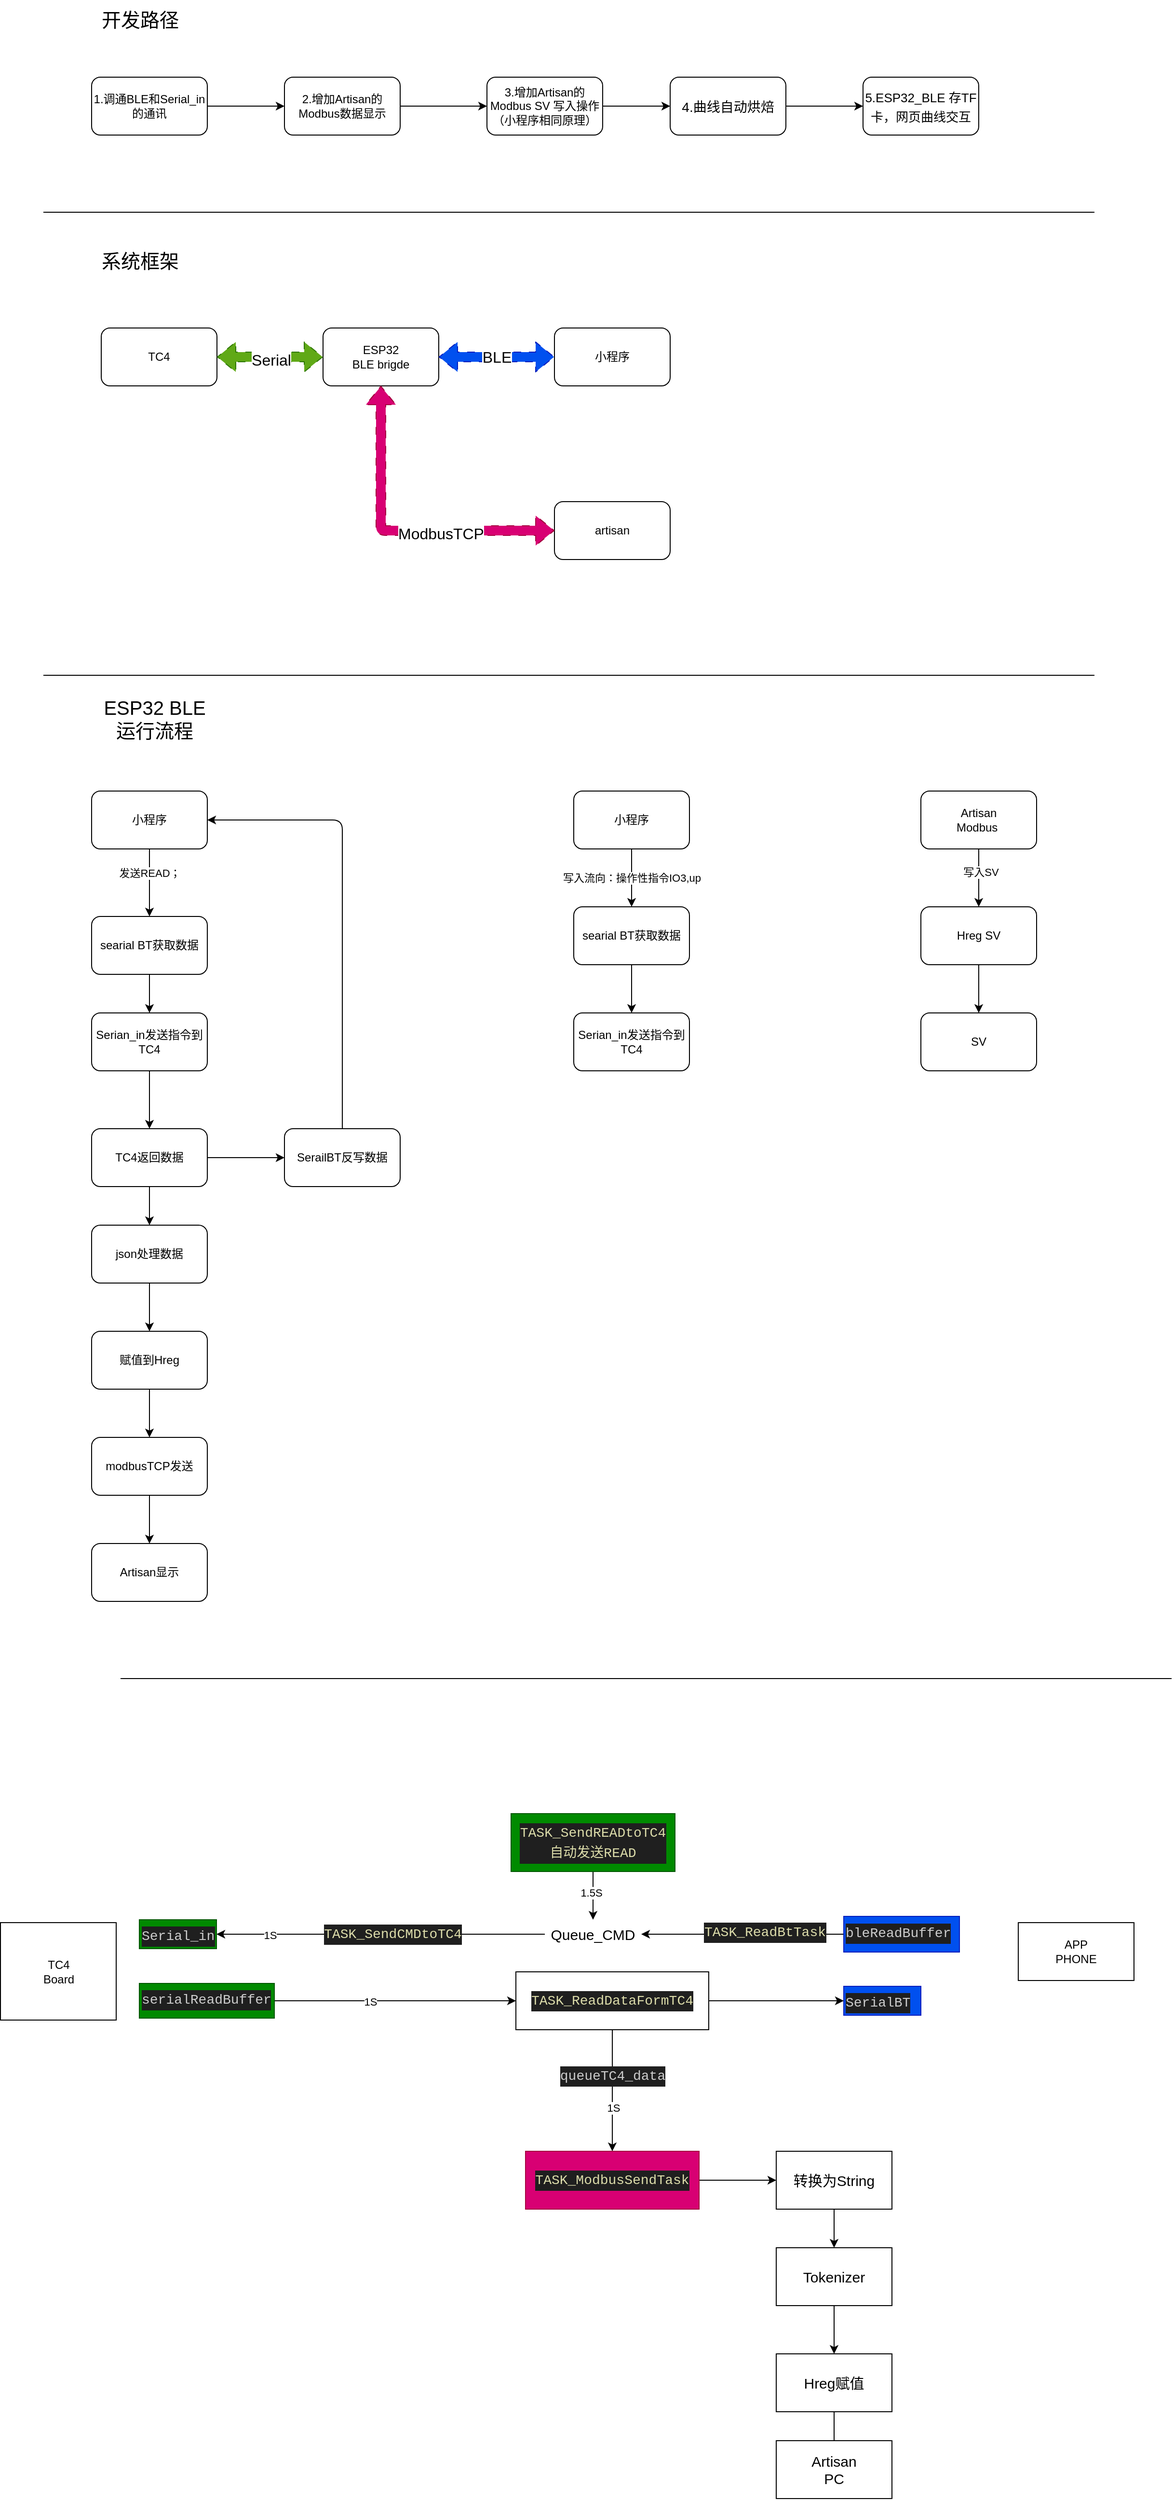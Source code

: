 <mxfile>
    <diagram id="djuoKwj-kMu_pSdnhJvP" name="第 1 页">
        <mxGraphModel dx="1290" dy="2246" grid="1" gridSize="10" guides="1" tooltips="1" connect="1" arrows="1" fold="1" page="1" pageScale="1" pageWidth="827" pageHeight="1169" math="0" shadow="0">
            <root>
                <mxCell id="0"/>
                <mxCell id="1" parent="0"/>
                <mxCell id="2" value="TC4" style="rounded=1;whiteSpace=wrap;html=1;" parent="1" vertex="1">
                    <mxGeometry x="170" y="160" width="120" height="60" as="geometry"/>
                </mxCell>
                <mxCell id="3" value="ESP32&lt;br&gt;BLE brigde" style="whiteSpace=wrap;html=1;rounded=1;" parent="1" vertex="1">
                    <mxGeometry x="400" y="160" width="120" height="60" as="geometry"/>
                </mxCell>
                <mxCell id="4" value="小程序" style="rounded=1;whiteSpace=wrap;html=1;" parent="1" vertex="1">
                    <mxGeometry x="640" y="160" width="120" height="60" as="geometry"/>
                </mxCell>
                <mxCell id="6" value="" style="shape=flexArrow;endArrow=classic;startArrow=classic;html=1;dashed=1;dashPattern=8 8;exitX=1;exitY=0.5;exitDx=0;exitDy=0;fillColor=#60a917;strokeColor=#2D7600;" parent="1" source="2" edge="1">
                    <mxGeometry width="100" height="100" relative="1" as="geometry">
                        <mxPoint x="300" y="290" as="sourcePoint"/>
                        <mxPoint x="400" y="190" as="targetPoint"/>
                    </mxGeometry>
                </mxCell>
                <mxCell id="57" value="&lt;font style=&quot;font-size: 16px;&quot;&gt;Serial&lt;/font&gt;" style="edgeLabel;html=1;align=center;verticalAlign=middle;resizable=0;points=[];fontSize=20;" parent="6" vertex="1" connectable="0">
                    <mxGeometry x="0.018" y="-1" relative="1" as="geometry">
                        <mxPoint as="offset"/>
                    </mxGeometry>
                </mxCell>
                <mxCell id="7" value="&lt;font style=&quot;font-size: 16px;&quot;&gt;BLE&lt;/font&gt;" style="shape=flexArrow;endArrow=classic;startArrow=classic;html=1;dashed=1;dashPattern=8 8;exitX=1;exitY=0.5;exitDx=0;exitDy=0;fillColor=#0050ef;strokeColor=#001DBC;" parent="1" source="3" edge="1">
                    <mxGeometry width="100" height="100" relative="1" as="geometry">
                        <mxPoint x="540" y="290" as="sourcePoint"/>
                        <mxPoint x="640" y="190" as="targetPoint"/>
                        <Array as="points"/>
                    </mxGeometry>
                </mxCell>
                <mxCell id="8" value="artisan" style="rounded=1;whiteSpace=wrap;html=1;" parent="1" vertex="1">
                    <mxGeometry x="640" y="340" width="120" height="60" as="geometry"/>
                </mxCell>
                <mxCell id="9" value="" style="shape=flexArrow;endArrow=classic;startArrow=classic;html=1;dashed=1;dashPattern=8 8;exitX=0;exitY=0.5;exitDx=0;exitDy=0;entryX=0.5;entryY=1;entryDx=0;entryDy=0;fillColor=#d80073;strokeColor=#A50040;" parent="1" source="8" target="3" edge="1">
                    <mxGeometry width="100" height="100" relative="1" as="geometry">
                        <mxPoint x="310" y="460" as="sourcePoint"/>
                        <mxPoint x="410" y="360" as="targetPoint"/>
                        <Array as="points">
                            <mxPoint x="460" y="370"/>
                        </Array>
                    </mxGeometry>
                </mxCell>
                <mxCell id="56" value="&lt;font style=&quot;font-size: 16px;&quot;&gt;ModbusTCP&lt;/font&gt;" style="edgeLabel;html=1;align=center;verticalAlign=middle;resizable=0;points=[];fontSize=20;" parent="9" vertex="1" connectable="0">
                    <mxGeometry x="-0.285" y="1" relative="1" as="geometry">
                        <mxPoint as="offset"/>
                    </mxGeometry>
                </mxCell>
                <mxCell id="10" value="小程序" style="rounded=1;whiteSpace=wrap;html=1;" parent="1" vertex="1">
                    <mxGeometry x="160" y="640" width="120" height="60" as="geometry"/>
                </mxCell>
                <mxCell id="11" value="searial BT获取数据" style="whiteSpace=wrap;html=1;rounded=1;" parent="1" vertex="1">
                    <mxGeometry x="160" y="770" width="120" height="60" as="geometry"/>
                </mxCell>
                <mxCell id="12" value="" style="endArrow=classic;html=1;exitX=0.5;exitY=1;exitDx=0;exitDy=0;entryX=0.5;entryY=0;entryDx=0;entryDy=0;" parent="1" source="10" target="11" edge="1">
                    <mxGeometry width="50" height="50" relative="1" as="geometry">
                        <mxPoint x="280" y="800" as="sourcePoint"/>
                        <mxPoint x="330" y="750" as="targetPoint"/>
                    </mxGeometry>
                </mxCell>
                <mxCell id="13" value="发送READ；" style="edgeLabel;html=1;align=center;verticalAlign=middle;resizable=0;points=[];" parent="12" vertex="1" connectable="0">
                    <mxGeometry x="-0.3" relative="1" as="geometry">
                        <mxPoint as="offset"/>
                    </mxGeometry>
                </mxCell>
                <mxCell id="17" value="" style="edgeStyle=none;html=1;" parent="1" source="14" target="16" edge="1">
                    <mxGeometry relative="1" as="geometry"/>
                </mxCell>
                <mxCell id="25" value="" style="edgeStyle=none;html=1;" parent="1" source="14" target="24" edge="1">
                    <mxGeometry relative="1" as="geometry"/>
                </mxCell>
                <mxCell id="14" value="TC4返回数据" style="whiteSpace=wrap;html=1;rounded=1;" parent="1" vertex="1">
                    <mxGeometry x="160" y="990" width="120" height="60" as="geometry"/>
                </mxCell>
                <mxCell id="15" value="" style="endArrow=classic;html=1;exitX=0.5;exitY=1;exitDx=0;exitDy=0;entryX=0.5;entryY=0;entryDx=0;entryDy=0;" parent="1" source="11" target="26" edge="1">
                    <mxGeometry width="50" height="50" relative="1" as="geometry">
                        <mxPoint x="280" y="800" as="sourcePoint"/>
                        <mxPoint x="330" y="750" as="targetPoint"/>
                    </mxGeometry>
                </mxCell>
                <mxCell id="19" value="" style="edgeStyle=none;html=1;" parent="1" source="16" target="18" edge="1">
                    <mxGeometry relative="1" as="geometry"/>
                </mxCell>
                <mxCell id="16" value="json处理数据" style="whiteSpace=wrap;html=1;rounded=1;" parent="1" vertex="1">
                    <mxGeometry x="160" y="1090" width="120" height="60" as="geometry"/>
                </mxCell>
                <mxCell id="21" value="" style="edgeStyle=none;html=1;" parent="1" source="18" target="20" edge="1">
                    <mxGeometry relative="1" as="geometry"/>
                </mxCell>
                <mxCell id="18" value="赋值到Hreg" style="whiteSpace=wrap;html=1;rounded=1;" parent="1" vertex="1">
                    <mxGeometry x="160" y="1200" width="120" height="60" as="geometry"/>
                </mxCell>
                <mxCell id="23" value="" style="edgeStyle=none;html=1;" parent="1" source="20" target="22" edge="1">
                    <mxGeometry relative="1" as="geometry"/>
                </mxCell>
                <mxCell id="20" value="modbusTCP发送" style="whiteSpace=wrap;html=1;rounded=1;" parent="1" vertex="1">
                    <mxGeometry x="160" y="1310" width="120" height="60" as="geometry"/>
                </mxCell>
                <mxCell id="22" value="Artisan显示" style="whiteSpace=wrap;html=1;rounded=1;" parent="1" vertex="1">
                    <mxGeometry x="160" y="1420" width="120" height="60" as="geometry"/>
                </mxCell>
                <mxCell id="24" value="SerailBT反写数据" style="whiteSpace=wrap;html=1;rounded=1;" parent="1" vertex="1">
                    <mxGeometry x="360" y="990" width="120" height="60" as="geometry"/>
                </mxCell>
                <mxCell id="26" value="Serian_in发送指令到TC4" style="rounded=1;whiteSpace=wrap;html=1;" parent="1" vertex="1">
                    <mxGeometry x="160" y="870" width="120" height="60" as="geometry"/>
                </mxCell>
                <mxCell id="27" value="" style="endArrow=classic;html=1;entryX=0.5;entryY=0;entryDx=0;entryDy=0;exitX=0.5;exitY=1;exitDx=0;exitDy=0;" parent="1" source="26" target="14" edge="1">
                    <mxGeometry width="50" height="50" relative="1" as="geometry">
                        <mxPoint x="390" y="1040" as="sourcePoint"/>
                        <mxPoint x="440" y="990" as="targetPoint"/>
                    </mxGeometry>
                </mxCell>
                <mxCell id="28" value="" style="endArrow=classic;html=1;exitX=0.5;exitY=0;exitDx=0;exitDy=0;entryX=1;entryY=0.5;entryDx=0;entryDy=0;" parent="1" source="24" target="10" edge="1">
                    <mxGeometry width="50" height="50" relative="1" as="geometry">
                        <mxPoint x="390" y="1110" as="sourcePoint"/>
                        <mxPoint x="440" y="1060" as="targetPoint"/>
                        <Array as="points">
                            <mxPoint x="420" y="670"/>
                        </Array>
                    </mxGeometry>
                </mxCell>
                <mxCell id="29" value="小程序" style="rounded=1;whiteSpace=wrap;html=1;" parent="1" vertex="1">
                    <mxGeometry x="660" y="640" width="120" height="60" as="geometry"/>
                </mxCell>
                <mxCell id="43" value="写入流向：操作性指令IO3,up" style="edgeStyle=none;html=1;exitX=0.5;exitY=1;exitDx=0;exitDy=0;entryX=0.5;entryY=0;entryDx=0;entryDy=0;" parent="1" source="29" target="33" edge="1">
                    <mxGeometry relative="1" as="geometry">
                        <mxPoint x="840" y="730" as="targetPoint"/>
                    </mxGeometry>
                </mxCell>
                <mxCell id="33" value="searial BT获取数据" style="whiteSpace=wrap;html=1;rounded=1;" parent="1" vertex="1">
                    <mxGeometry x="660" y="760" width="120" height="60" as="geometry"/>
                </mxCell>
                <mxCell id="34" value="Serian_in发送指令到TC4" style="rounded=1;whiteSpace=wrap;html=1;" parent="1" vertex="1">
                    <mxGeometry x="660" y="870" width="120" height="60" as="geometry"/>
                </mxCell>
                <mxCell id="35" value="" style="endArrow=classic;html=1;exitX=0.5;exitY=1;exitDx=0;exitDy=0;" parent="1" source="33" target="34" edge="1">
                    <mxGeometry width="50" height="50" relative="1" as="geometry">
                        <mxPoint x="530" y="1140" as="sourcePoint"/>
                        <mxPoint x="580" y="1090" as="targetPoint"/>
                    </mxGeometry>
                </mxCell>
                <mxCell id="40" value="" style="edgeStyle=none;html=1;" parent="1" source="38" target="39" edge="1">
                    <mxGeometry relative="1" as="geometry"/>
                </mxCell>
                <mxCell id="44" value="写入SV" style="edgeLabel;html=1;align=center;verticalAlign=middle;resizable=0;points=[];" parent="40" vertex="1" connectable="0">
                    <mxGeometry x="-0.2" y="2" relative="1" as="geometry">
                        <mxPoint as="offset"/>
                    </mxGeometry>
                </mxCell>
                <mxCell id="38" value="Artisan&lt;br&gt;Modbus&amp;nbsp;" style="whiteSpace=wrap;html=1;rounded=1;" parent="1" vertex="1">
                    <mxGeometry x="1020" y="640" width="120" height="60" as="geometry"/>
                </mxCell>
                <mxCell id="42" value="" style="edgeStyle=none;html=1;" parent="1" source="39" target="41" edge="1">
                    <mxGeometry relative="1" as="geometry"/>
                </mxCell>
                <mxCell id="39" value="Hreg SV" style="whiteSpace=wrap;html=1;rounded=1;" parent="1" vertex="1">
                    <mxGeometry x="1020" y="760" width="120" height="60" as="geometry"/>
                </mxCell>
                <mxCell id="41" value="SV" style="whiteSpace=wrap;html=1;rounded=1;" parent="1" vertex="1">
                    <mxGeometry x="1020" y="870" width="120" height="60" as="geometry"/>
                </mxCell>
                <mxCell id="47" value="" style="edgeStyle=none;html=1;" parent="1" source="45" target="46" edge="1">
                    <mxGeometry relative="1" as="geometry"/>
                </mxCell>
                <mxCell id="45" value="1.调通BLE和Serial_in的通讯" style="rounded=1;whiteSpace=wrap;html=1;" parent="1" vertex="1">
                    <mxGeometry x="160" y="-100" width="120" height="60" as="geometry"/>
                </mxCell>
                <mxCell id="46" value="2.增加Artisan的Modbus数据显示" style="whiteSpace=wrap;html=1;rounded=1;" parent="1" vertex="1">
                    <mxGeometry x="360" y="-100" width="120" height="60" as="geometry"/>
                </mxCell>
                <mxCell id="49" value="" style="endArrow=none;html=1;" parent="1" edge="1">
                    <mxGeometry width="50" height="50" relative="1" as="geometry">
                        <mxPoint x="110" y="40" as="sourcePoint"/>
                        <mxPoint x="1200" y="40" as="targetPoint"/>
                    </mxGeometry>
                </mxCell>
                <mxCell id="50" value="3.增加Artisan的Modbus SV 写入操作（小程序相同原理）" style="whiteSpace=wrap;html=1;rounded=1;" parent="1" vertex="1">
                    <mxGeometry x="570" y="-100" width="120" height="60" as="geometry"/>
                </mxCell>
                <mxCell id="51" value="" style="endArrow=classic;html=1;exitX=1;exitY=0.5;exitDx=0;exitDy=0;entryX=0;entryY=0.5;entryDx=0;entryDy=0;" parent="1" source="46" target="50" edge="1">
                    <mxGeometry width="50" height="50" relative="1" as="geometry">
                        <mxPoint x="680" y="140" as="sourcePoint"/>
                        <mxPoint x="730" y="90" as="targetPoint"/>
                    </mxGeometry>
                </mxCell>
                <mxCell id="52" value="" style="endArrow=none;html=1;" parent="1" edge="1">
                    <mxGeometry width="50" height="50" relative="1" as="geometry">
                        <mxPoint x="110" y="520" as="sourcePoint"/>
                        <mxPoint x="1200" y="520" as="targetPoint"/>
                    </mxGeometry>
                </mxCell>
                <mxCell id="53" value="&lt;font style=&quot;font-size: 20px;&quot;&gt;开发路径&lt;/font&gt;" style="text;html=1;align=center;verticalAlign=middle;resizable=0;points=[];autosize=1;strokeColor=none;fillColor=none;" parent="1" vertex="1">
                    <mxGeometry x="160" y="-180" width="100" height="40" as="geometry"/>
                </mxCell>
                <mxCell id="54" value="&lt;font style=&quot;font-size: 20px;&quot;&gt;系统框架&lt;/font&gt;" style="text;html=1;align=center;verticalAlign=middle;resizable=0;points=[];autosize=1;strokeColor=none;fillColor=none;" parent="1" vertex="1">
                    <mxGeometry x="160" y="70" width="100" height="40" as="geometry"/>
                </mxCell>
                <mxCell id="55" value="&lt;span style=&quot;font-size: 20px;&quot;&gt;ESP32 BLE&lt;br&gt;运行流程&lt;/span&gt;" style="text;html=1;align=center;verticalAlign=middle;resizable=0;points=[];autosize=1;strokeColor=none;fillColor=none;" parent="1" vertex="1">
                    <mxGeometry x="160" y="535" width="130" height="60" as="geometry"/>
                </mxCell>
                <mxCell id="61" value="" style="edgeStyle=none;html=1;fontSize=16;" parent="1" source="58" target="60" edge="1">
                    <mxGeometry relative="1" as="geometry"/>
                </mxCell>
                <mxCell id="58" value="&lt;font style=&quot;font-size: 14px;&quot;&gt;4.曲线自动烘焙&lt;/font&gt;" style="whiteSpace=wrap;html=1;rounded=1;fontSize=16;" parent="1" vertex="1">
                    <mxGeometry x="760" y="-100" width="120" height="60" as="geometry"/>
                </mxCell>
                <mxCell id="59" value="" style="endArrow=classic;html=1;fontSize=16;exitX=1;exitY=0.5;exitDx=0;exitDy=0;entryX=0;entryY=0.5;entryDx=0;entryDy=0;" parent="1" source="50" target="58" edge="1">
                    <mxGeometry width="50" height="50" relative="1" as="geometry">
                        <mxPoint x="630" y="120" as="sourcePoint"/>
                        <mxPoint x="680" y="70" as="targetPoint"/>
                    </mxGeometry>
                </mxCell>
                <mxCell id="60" value="&lt;font style=&quot;font-size: 13px;&quot;&gt;5.ESP32_BLE 存TF卡，网页曲线交互&lt;/font&gt;" style="whiteSpace=wrap;html=1;fontSize=16;rounded=1;" parent="1" vertex="1">
                    <mxGeometry x="960" y="-100" width="120" height="60" as="geometry"/>
                </mxCell>
                <mxCell id="96" style="edgeStyle=none;html=1;exitX=1;exitY=0.5;exitDx=0;exitDy=0;entryX=0;entryY=0.5;entryDx=0;entryDy=0;" parent="1" source="64" target="95" edge="1">
                    <mxGeometry relative="1" as="geometry"/>
                </mxCell>
                <mxCell id="109" value="1S" style="edgeLabel;html=1;align=center;verticalAlign=middle;resizable=0;points=[];" vertex="1" connectable="0" parent="96">
                    <mxGeometry x="-0.214" y="-1" relative="1" as="geometry">
                        <mxPoint x="1" as="offset"/>
                    </mxGeometry>
                </mxCell>
                <mxCell id="64" value="&lt;meta charset=&quot;utf-8&quot;&gt;&lt;div style=&quot;color: rgb(204, 204, 204); background-color: rgb(31, 31, 31); font-family: Menlo, Menlo, Menlo, Menlo, Monaco, &amp;quot;Courier New&amp;quot;, monospace; font-weight: normal; font-size: 14px; line-height: 21px;&quot;&gt;&lt;div&gt;&lt;span style=&quot;color: #cccccc;&quot;&gt;serialReadBuffer&lt;/span&gt;&lt;/div&gt;&lt;/div&gt;" style="text;whiteSpace=wrap;html=1;fillColor=#008a00;fontColor=#ffffff;strokeColor=#005700;" parent="1" vertex="1">
                    <mxGeometry x="209.5" y="1876" width="140" height="36" as="geometry"/>
                </mxCell>
                <mxCell id="66" value="&lt;div style=&quot;color: rgb(204, 204, 204); background-color: rgb(31, 31, 31); font-family: Menlo, Menlo, Menlo, Menlo, Monaco, &amp;quot;Courier New&amp;quot;, monospace; font-weight: normal; font-size: 14px; line-height: 21px;&quot;&gt;&lt;div&gt;&lt;span style=&quot;color: #cccccc;&quot;&gt;SerialBT&lt;/span&gt;&lt;/div&gt;&lt;/div&gt;" style="text;whiteSpace=wrap;html=1;fillColor=#0050ef;fontColor=#ffffff;strokeColor=#001DBC;" parent="1" vertex="1">
                    <mxGeometry x="940" y="1879" width="80" height="30" as="geometry"/>
                </mxCell>
                <mxCell id="72" value="&lt;div style=&quot;color: rgb(204, 204, 204); background-color: rgb(31, 31, 31); font-family: Menlo, Menlo, Menlo, Menlo, Monaco, &amp;quot;Courier New&amp;quot;, monospace; font-size: 14px; line-height: 21px;&quot;&gt;&lt;br&gt;&lt;/div&gt;" style="edgeStyle=none;html=1;exitX=0;exitY=0.5;exitDx=0;exitDy=0;entryX=1;entryY=0.5;entryDx=0;entryDy=0;fontSize=15;" parent="1" source="68" target="71" edge="1">
                    <mxGeometry relative="1" as="geometry"/>
                </mxCell>
                <mxCell id="102" value="&lt;div style=&quot;color: rgb(204, 204, 204); background-color: rgb(31, 31, 31); font-family: Menlo, Menlo, Menlo, Menlo, Monaco, &amp;quot;Courier New&amp;quot;, monospace; font-size: 14px; line-height: 21px;&quot;&gt;&lt;span style=&quot;color: #dcdcaa;&quot;&gt;TASK_SendCMDtoTC4&lt;/span&gt;&lt;/div&gt;" style="edgeLabel;html=1;align=center;verticalAlign=middle;resizable=0;points=[];" vertex="1" connectable="0" parent="72">
                    <mxGeometry x="-0.071" relative="1" as="geometry">
                        <mxPoint as="offset"/>
                    </mxGeometry>
                </mxCell>
                <mxCell id="108" value="1S" style="edgeLabel;html=1;align=center;verticalAlign=middle;resizable=0;points=[];" vertex="1" connectable="0" parent="72">
                    <mxGeometry x="0.674" y="1" relative="1" as="geometry">
                        <mxPoint as="offset"/>
                    </mxGeometry>
                </mxCell>
                <mxCell id="68" value="&lt;font style=&quot;font-size: 15px;&quot;&gt;Queue_CMD&lt;br&gt;&lt;/font&gt;" style="text;strokeColor=none;align=center;fillColor=none;html=1;verticalAlign=middle;whiteSpace=wrap;rounded=0;" parent="1" vertex="1">
                    <mxGeometry x="630" y="1810" width="100" height="30" as="geometry"/>
                </mxCell>
                <mxCell id="70" style="edgeStyle=none;html=1;entryX=1;entryY=0.5;entryDx=0;entryDy=0;fontSize=15;exitX=0;exitY=0.5;exitDx=0;exitDy=0;" parent="1" source="69" target="68" edge="1">
                    <mxGeometry relative="1" as="geometry">
                        <mxPoint x="845" y="1825" as="sourcePoint"/>
                    </mxGeometry>
                </mxCell>
                <mxCell id="90" value="&lt;div style=&quot;color: rgb(204, 204, 204); background-color: rgb(31, 31, 31); font-family: Menlo, Menlo, Menlo, Menlo, Monaco, &amp;quot;Courier New&amp;quot;, monospace; font-size: 14px; line-height: 21px;&quot;&gt;&lt;span style=&quot;color: #dcdcaa;&quot;&gt;TASK_ReadBtTask&lt;/span&gt;&lt;/div&gt;" style="edgeLabel;html=1;align=center;verticalAlign=middle;resizable=0;points=[];" parent="70" vertex="1" connectable="0">
                    <mxGeometry x="-0.214" y="-2" relative="1" as="geometry">
                        <mxPoint as="offset"/>
                    </mxGeometry>
                </mxCell>
                <mxCell id="69" value="&lt;div style=&quot;color: rgb(204, 204, 204); background-color: rgb(31, 31, 31); font-family: Menlo, Menlo, Menlo, Menlo, Monaco, &amp;quot;Courier New&amp;quot;, monospace; font-weight: normal; font-size: 14px; line-height: 21px;&quot;&gt;&lt;div style=&quot;line-height: 21px;&quot;&gt;bleReadBuffer&lt;/div&gt;&lt;/div&gt;" style="text;whiteSpace=wrap;html=1;fontSize=15;fillColor=#0050ef;fontColor=#ffffff;strokeColor=#001DBC;" parent="1" vertex="1">
                    <mxGeometry x="940" y="1806.5" width="120" height="37" as="geometry"/>
                </mxCell>
                <mxCell id="71" value="&lt;div style=&quot;color: rgb(204, 204, 204); background-color: rgb(31, 31, 31); font-family: Menlo, Menlo, Menlo, Menlo, Monaco, &amp;quot;Courier New&amp;quot;, monospace; font-weight: normal; font-size: 14px; line-height: 21px;&quot;&gt;&lt;div&gt;&lt;span style=&quot;color: #cccccc;&quot;&gt;Serial_in&lt;/span&gt;&lt;/div&gt;&lt;/div&gt;" style="text;whiteSpace=wrap;html=1;fillColor=#008a00;fontColor=#ffffff;strokeColor=#005700;" parent="1" vertex="1">
                    <mxGeometry x="209.5" y="1810" width="80" height="30" as="geometry"/>
                </mxCell>
                <mxCell id="80" style="edgeStyle=none;html=1;exitX=0.5;exitY=1;exitDx=0;exitDy=0;entryX=0.5;entryY=0;entryDx=0;entryDy=0;fontSize=15;" parent="1" source="76" target="78" edge="1">
                    <mxGeometry relative="1" as="geometry"/>
                </mxCell>
                <mxCell id="76" value="转换为String" style="whiteSpace=wrap;html=1;fontSize=15;" parent="1" vertex="1">
                    <mxGeometry x="870" y="2050" width="120" height="60" as="geometry"/>
                </mxCell>
                <mxCell id="82" value="" style="edgeStyle=none;html=1;fontSize=15;" parent="1" source="78" target="81" edge="1">
                    <mxGeometry relative="1" as="geometry"/>
                </mxCell>
                <mxCell id="78" value="Tokenizer" style="whiteSpace=wrap;html=1;fontSize=15;" parent="1" vertex="1">
                    <mxGeometry x="870" y="2150" width="120" height="60" as="geometry"/>
                </mxCell>
                <mxCell id="79" value="" style="endArrow=none;html=1;" parent="1" edge="1">
                    <mxGeometry width="50" height="50" relative="1" as="geometry">
                        <mxPoint x="190" y="1560" as="sourcePoint"/>
                        <mxPoint x="1280" y="1560" as="targetPoint"/>
                        <Array as="points">
                            <mxPoint x="730" y="1560"/>
                        </Array>
                    </mxGeometry>
                </mxCell>
                <mxCell id="104" value="" style="edgeStyle=none;html=1;" edge="1" parent="1" source="81">
                    <mxGeometry relative="1" as="geometry">
                        <mxPoint x="930" y="2360" as="targetPoint"/>
                    </mxGeometry>
                </mxCell>
                <mxCell id="81" value="Hreg赋值" style="whiteSpace=wrap;html=1;fontSize=15;" parent="1" vertex="1">
                    <mxGeometry x="870" y="2260" width="120" height="60" as="geometry"/>
                </mxCell>
                <mxCell id="86" style="edgeStyle=none;html=1;exitX=0.5;exitY=1;exitDx=0;exitDy=0;entryX=0.5;entryY=0;entryDx=0;entryDy=0;" parent="1" source="85" target="68" edge="1">
                    <mxGeometry relative="1" as="geometry"/>
                </mxCell>
                <mxCell id="107" value="1.5S" style="edgeLabel;html=1;align=center;verticalAlign=middle;resizable=0;points=[];" vertex="1" connectable="0" parent="86">
                    <mxGeometry x="-0.12" y="-2" relative="1" as="geometry">
                        <mxPoint as="offset"/>
                    </mxGeometry>
                </mxCell>
                <mxCell id="85" value="&lt;div style=&quot;color: rgb(204, 204, 204); background-color: rgb(31, 31, 31); font-family: Menlo, Menlo, Menlo, Menlo, Monaco, &amp;quot;Courier New&amp;quot;, monospace; font-size: 14px; line-height: 21px;&quot;&gt;&lt;span style=&quot;color: #dcdcaa;&quot;&gt;TASK_SendREADtoTC4&lt;/span&gt;&lt;/div&gt;&lt;div style=&quot;background-color: rgb(31, 31, 31); font-family: Menlo, Menlo, Menlo, Menlo, Monaco, &amp;quot;Courier New&amp;quot;, monospace; font-size: 14px; line-height: 21px;&quot;&gt;&lt;font color=&quot;#dcdcaa&quot;&gt;自动发送READ&lt;/font&gt;&lt;/div&gt;" style="rounded=0;whiteSpace=wrap;html=1;fillColor=#008a00;fontColor=#ffffff;strokeColor=#005700;" parent="1" vertex="1">
                    <mxGeometry x="595" y="1700" width="170" height="60" as="geometry"/>
                </mxCell>
                <mxCell id="87" value="TC4&lt;br&gt;Board" style="rounded=0;whiteSpace=wrap;html=1;" parent="1" vertex="1">
                    <mxGeometry x="65.5" y="1813" width="120" height="101" as="geometry"/>
                </mxCell>
                <mxCell id="88" value="APP&lt;br&gt;PHONE" style="rounded=0;whiteSpace=wrap;html=1;" parent="1" vertex="1">
                    <mxGeometry x="1121" y="1813" width="120" height="60" as="geometry"/>
                </mxCell>
                <mxCell id="97" style="edgeStyle=none;html=1;exitX=1;exitY=0.5;exitDx=0;exitDy=0;" parent="1" source="95" target="66" edge="1">
                    <mxGeometry relative="1" as="geometry"/>
                </mxCell>
                <mxCell id="98" style="edgeStyle=none;html=1;exitX=0.5;exitY=1;exitDx=0;exitDy=0;entryX=0.5;entryY=0;entryDx=0;entryDy=0;" parent="1" source="95" target="100" edge="1">
                    <mxGeometry relative="1" as="geometry">
                        <mxPoint x="700" y="2039.49" as="targetPoint"/>
                    </mxGeometry>
                </mxCell>
                <mxCell id="99" value="&lt;div style=&quot;color: rgb(204, 204, 204); background-color: rgb(31, 31, 31); font-family: Menlo, Menlo, Menlo, Menlo, Monaco, &amp;quot;Courier New&amp;quot;, monospace; font-size: 14px; line-height: 21px;&quot;&gt;queueTC4_data&lt;/div&gt;" style="edgeLabel;html=1;align=center;verticalAlign=middle;resizable=0;points=[];" parent="98" vertex="1" connectable="0">
                    <mxGeometry x="-0.238" relative="1" as="geometry">
                        <mxPoint as="offset"/>
                    </mxGeometry>
                </mxCell>
                <mxCell id="110" value="1S" style="edgeLabel;html=1;align=center;verticalAlign=middle;resizable=0;points=[];" vertex="1" connectable="0" parent="98">
                    <mxGeometry x="0.286" y="1" relative="1" as="geometry">
                        <mxPoint as="offset"/>
                    </mxGeometry>
                </mxCell>
                <mxCell id="95" value="&lt;meta charset=&quot;utf-8&quot;&gt;&lt;div style=&quot;color: rgb(204, 204, 204); background-color: rgb(31, 31, 31); font-family: Menlo, Menlo, Menlo, Menlo, Monaco, &amp;quot;Courier New&amp;quot;, monospace; font-weight: normal; font-size: 14px; line-height: 21px;&quot;&gt;&lt;div&gt;&lt;span style=&quot;color: #dcdcaa;&quot;&gt;TASK_ReadDataFormTC4&lt;/span&gt;&lt;/div&gt;&lt;/div&gt;" style="rounded=0;whiteSpace=wrap;html=1;" parent="1" vertex="1">
                    <mxGeometry x="600" y="1864" width="200" height="60" as="geometry"/>
                </mxCell>
                <mxCell id="101" style="edgeStyle=none;html=1;exitX=1;exitY=0.5;exitDx=0;exitDy=0;entryX=0;entryY=0.5;entryDx=0;entryDy=0;" parent="1" source="100" target="76" edge="1">
                    <mxGeometry relative="1" as="geometry"/>
                </mxCell>
                <mxCell id="100" value="&lt;div style=&quot;color: rgb(204, 204, 204); background-color: rgb(31, 31, 31); font-family: Menlo, Menlo, Menlo, Menlo, Monaco, &amp;quot;Courier New&amp;quot;, monospace; font-size: 14px; line-height: 21px;&quot;&gt;&lt;span style=&quot;color: #dcdcaa;&quot;&gt;TASK_ModbusSendTask&lt;/span&gt;&lt;/div&gt;" style="rounded=0;whiteSpace=wrap;html=1;fillColor=#d80073;fontColor=#ffffff;strokeColor=#A50040;" parent="1" vertex="1">
                    <mxGeometry x="610" y="2050" width="180" height="60" as="geometry"/>
                </mxCell>
                <mxCell id="103" value="Artisan&lt;br&gt;PC" style="whiteSpace=wrap;html=1;fontSize=15;" vertex="1" parent="1">
                    <mxGeometry x="870" y="2350" width="120" height="60" as="geometry"/>
                </mxCell>
            </root>
        </mxGraphModel>
    </diagram>
</mxfile>